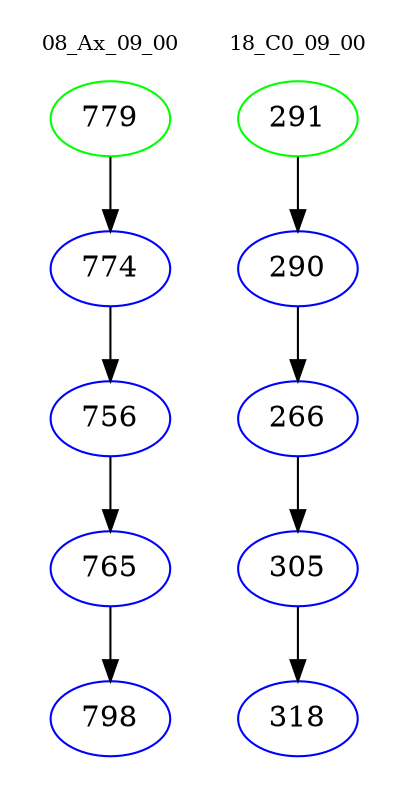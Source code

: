 digraph{
subgraph cluster_0 {
color = white
label = "08_Ax_09_00";
fontsize=10;
T0_779 [label="779", color="green"]
T0_779 -> T0_774 [color="black"]
T0_774 [label="774", color="blue"]
T0_774 -> T0_756 [color="black"]
T0_756 [label="756", color="blue"]
T0_756 -> T0_765 [color="black"]
T0_765 [label="765", color="blue"]
T0_765 -> T0_798 [color="black"]
T0_798 [label="798", color="blue"]
}
subgraph cluster_1 {
color = white
label = "18_C0_09_00";
fontsize=10;
T1_291 [label="291", color="green"]
T1_291 -> T1_290 [color="black"]
T1_290 [label="290", color="blue"]
T1_290 -> T1_266 [color="black"]
T1_266 [label="266", color="blue"]
T1_266 -> T1_305 [color="black"]
T1_305 [label="305", color="blue"]
T1_305 -> T1_318 [color="black"]
T1_318 [label="318", color="blue"]
}
}
